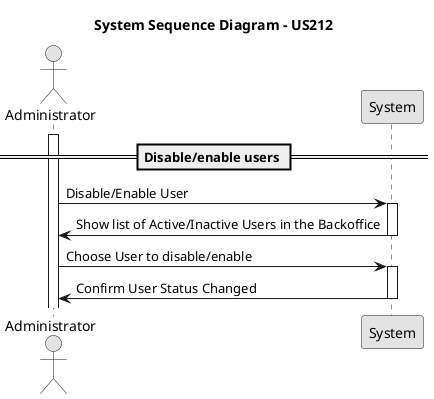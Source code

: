 @startuml
skinparam monochrome true
skinparam packageStyle rectangle
skinparam shadowing false

actor "Administrator" as admin
participant "System" as system

title System Sequence Diagram - US212

== Disable/enable users ==
activate admin

admin -> system : Disable/Enable User
activate system

system -> admin : Show list of Active/Inactive Users in the Backoffice
deactivate system
admin -> system : Choose User to disable/enable

activate system

system -> admin : Confirm User Status Changed
deactivate system



@enduml
